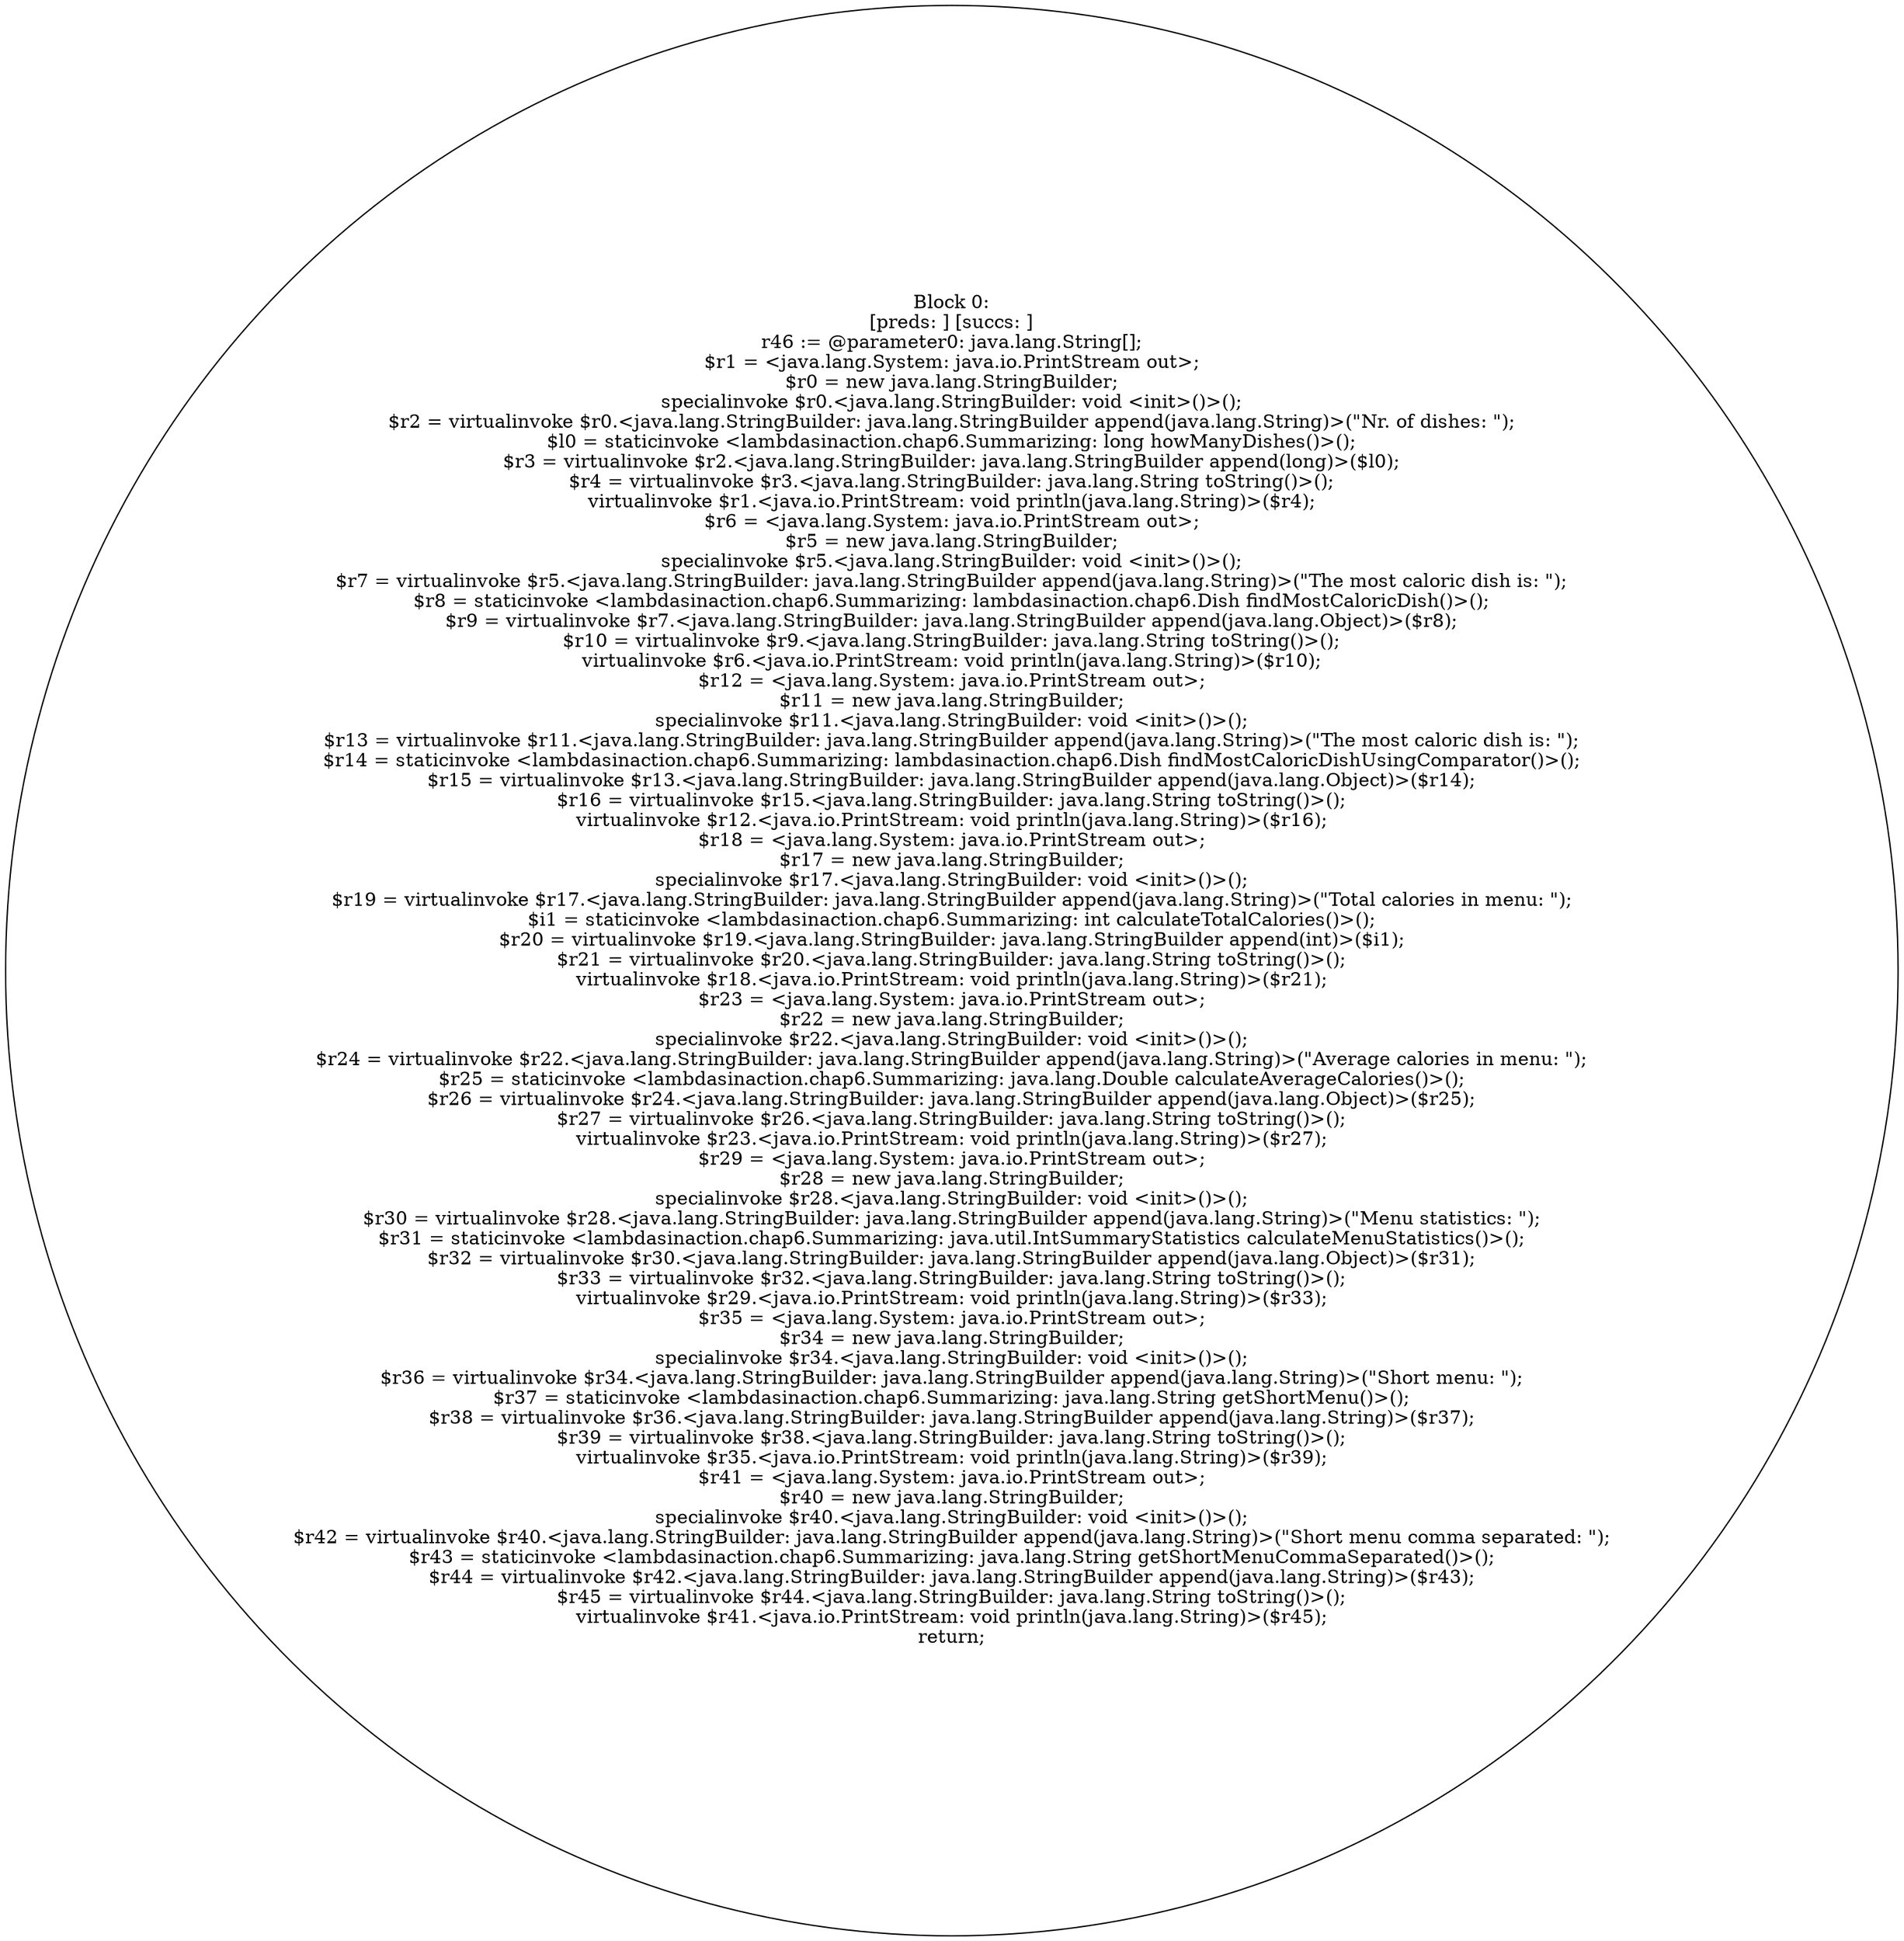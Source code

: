 digraph "unitGraph" {
    "Block 0:
[preds: ] [succs: ]
r46 := @parameter0: java.lang.String[];
$r1 = <java.lang.System: java.io.PrintStream out>;
$r0 = new java.lang.StringBuilder;
specialinvoke $r0.<java.lang.StringBuilder: void <init>()>();
$r2 = virtualinvoke $r0.<java.lang.StringBuilder: java.lang.StringBuilder append(java.lang.String)>(\"Nr. of dishes: \");
$l0 = staticinvoke <lambdasinaction.chap6.Summarizing: long howManyDishes()>();
$r3 = virtualinvoke $r2.<java.lang.StringBuilder: java.lang.StringBuilder append(long)>($l0);
$r4 = virtualinvoke $r3.<java.lang.StringBuilder: java.lang.String toString()>();
virtualinvoke $r1.<java.io.PrintStream: void println(java.lang.String)>($r4);
$r6 = <java.lang.System: java.io.PrintStream out>;
$r5 = new java.lang.StringBuilder;
specialinvoke $r5.<java.lang.StringBuilder: void <init>()>();
$r7 = virtualinvoke $r5.<java.lang.StringBuilder: java.lang.StringBuilder append(java.lang.String)>(\"The most caloric dish is: \");
$r8 = staticinvoke <lambdasinaction.chap6.Summarizing: lambdasinaction.chap6.Dish findMostCaloricDish()>();
$r9 = virtualinvoke $r7.<java.lang.StringBuilder: java.lang.StringBuilder append(java.lang.Object)>($r8);
$r10 = virtualinvoke $r9.<java.lang.StringBuilder: java.lang.String toString()>();
virtualinvoke $r6.<java.io.PrintStream: void println(java.lang.String)>($r10);
$r12 = <java.lang.System: java.io.PrintStream out>;
$r11 = new java.lang.StringBuilder;
specialinvoke $r11.<java.lang.StringBuilder: void <init>()>();
$r13 = virtualinvoke $r11.<java.lang.StringBuilder: java.lang.StringBuilder append(java.lang.String)>(\"The most caloric dish is: \");
$r14 = staticinvoke <lambdasinaction.chap6.Summarizing: lambdasinaction.chap6.Dish findMostCaloricDishUsingComparator()>();
$r15 = virtualinvoke $r13.<java.lang.StringBuilder: java.lang.StringBuilder append(java.lang.Object)>($r14);
$r16 = virtualinvoke $r15.<java.lang.StringBuilder: java.lang.String toString()>();
virtualinvoke $r12.<java.io.PrintStream: void println(java.lang.String)>($r16);
$r18 = <java.lang.System: java.io.PrintStream out>;
$r17 = new java.lang.StringBuilder;
specialinvoke $r17.<java.lang.StringBuilder: void <init>()>();
$r19 = virtualinvoke $r17.<java.lang.StringBuilder: java.lang.StringBuilder append(java.lang.String)>(\"Total calories in menu: \");
$i1 = staticinvoke <lambdasinaction.chap6.Summarizing: int calculateTotalCalories()>();
$r20 = virtualinvoke $r19.<java.lang.StringBuilder: java.lang.StringBuilder append(int)>($i1);
$r21 = virtualinvoke $r20.<java.lang.StringBuilder: java.lang.String toString()>();
virtualinvoke $r18.<java.io.PrintStream: void println(java.lang.String)>($r21);
$r23 = <java.lang.System: java.io.PrintStream out>;
$r22 = new java.lang.StringBuilder;
specialinvoke $r22.<java.lang.StringBuilder: void <init>()>();
$r24 = virtualinvoke $r22.<java.lang.StringBuilder: java.lang.StringBuilder append(java.lang.String)>(\"Average calories in menu: \");
$r25 = staticinvoke <lambdasinaction.chap6.Summarizing: java.lang.Double calculateAverageCalories()>();
$r26 = virtualinvoke $r24.<java.lang.StringBuilder: java.lang.StringBuilder append(java.lang.Object)>($r25);
$r27 = virtualinvoke $r26.<java.lang.StringBuilder: java.lang.String toString()>();
virtualinvoke $r23.<java.io.PrintStream: void println(java.lang.String)>($r27);
$r29 = <java.lang.System: java.io.PrintStream out>;
$r28 = new java.lang.StringBuilder;
specialinvoke $r28.<java.lang.StringBuilder: void <init>()>();
$r30 = virtualinvoke $r28.<java.lang.StringBuilder: java.lang.StringBuilder append(java.lang.String)>(\"Menu statistics: \");
$r31 = staticinvoke <lambdasinaction.chap6.Summarizing: java.util.IntSummaryStatistics calculateMenuStatistics()>();
$r32 = virtualinvoke $r30.<java.lang.StringBuilder: java.lang.StringBuilder append(java.lang.Object)>($r31);
$r33 = virtualinvoke $r32.<java.lang.StringBuilder: java.lang.String toString()>();
virtualinvoke $r29.<java.io.PrintStream: void println(java.lang.String)>($r33);
$r35 = <java.lang.System: java.io.PrintStream out>;
$r34 = new java.lang.StringBuilder;
specialinvoke $r34.<java.lang.StringBuilder: void <init>()>();
$r36 = virtualinvoke $r34.<java.lang.StringBuilder: java.lang.StringBuilder append(java.lang.String)>(\"Short menu: \");
$r37 = staticinvoke <lambdasinaction.chap6.Summarizing: java.lang.String getShortMenu()>();
$r38 = virtualinvoke $r36.<java.lang.StringBuilder: java.lang.StringBuilder append(java.lang.String)>($r37);
$r39 = virtualinvoke $r38.<java.lang.StringBuilder: java.lang.String toString()>();
virtualinvoke $r35.<java.io.PrintStream: void println(java.lang.String)>($r39);
$r41 = <java.lang.System: java.io.PrintStream out>;
$r40 = new java.lang.StringBuilder;
specialinvoke $r40.<java.lang.StringBuilder: void <init>()>();
$r42 = virtualinvoke $r40.<java.lang.StringBuilder: java.lang.StringBuilder append(java.lang.String)>(\"Short menu comma separated: \");
$r43 = staticinvoke <lambdasinaction.chap6.Summarizing: java.lang.String getShortMenuCommaSeparated()>();
$r44 = virtualinvoke $r42.<java.lang.StringBuilder: java.lang.StringBuilder append(java.lang.String)>($r43);
$r45 = virtualinvoke $r44.<java.lang.StringBuilder: java.lang.String toString()>();
virtualinvoke $r41.<java.io.PrintStream: void println(java.lang.String)>($r45);
return;
"
}
